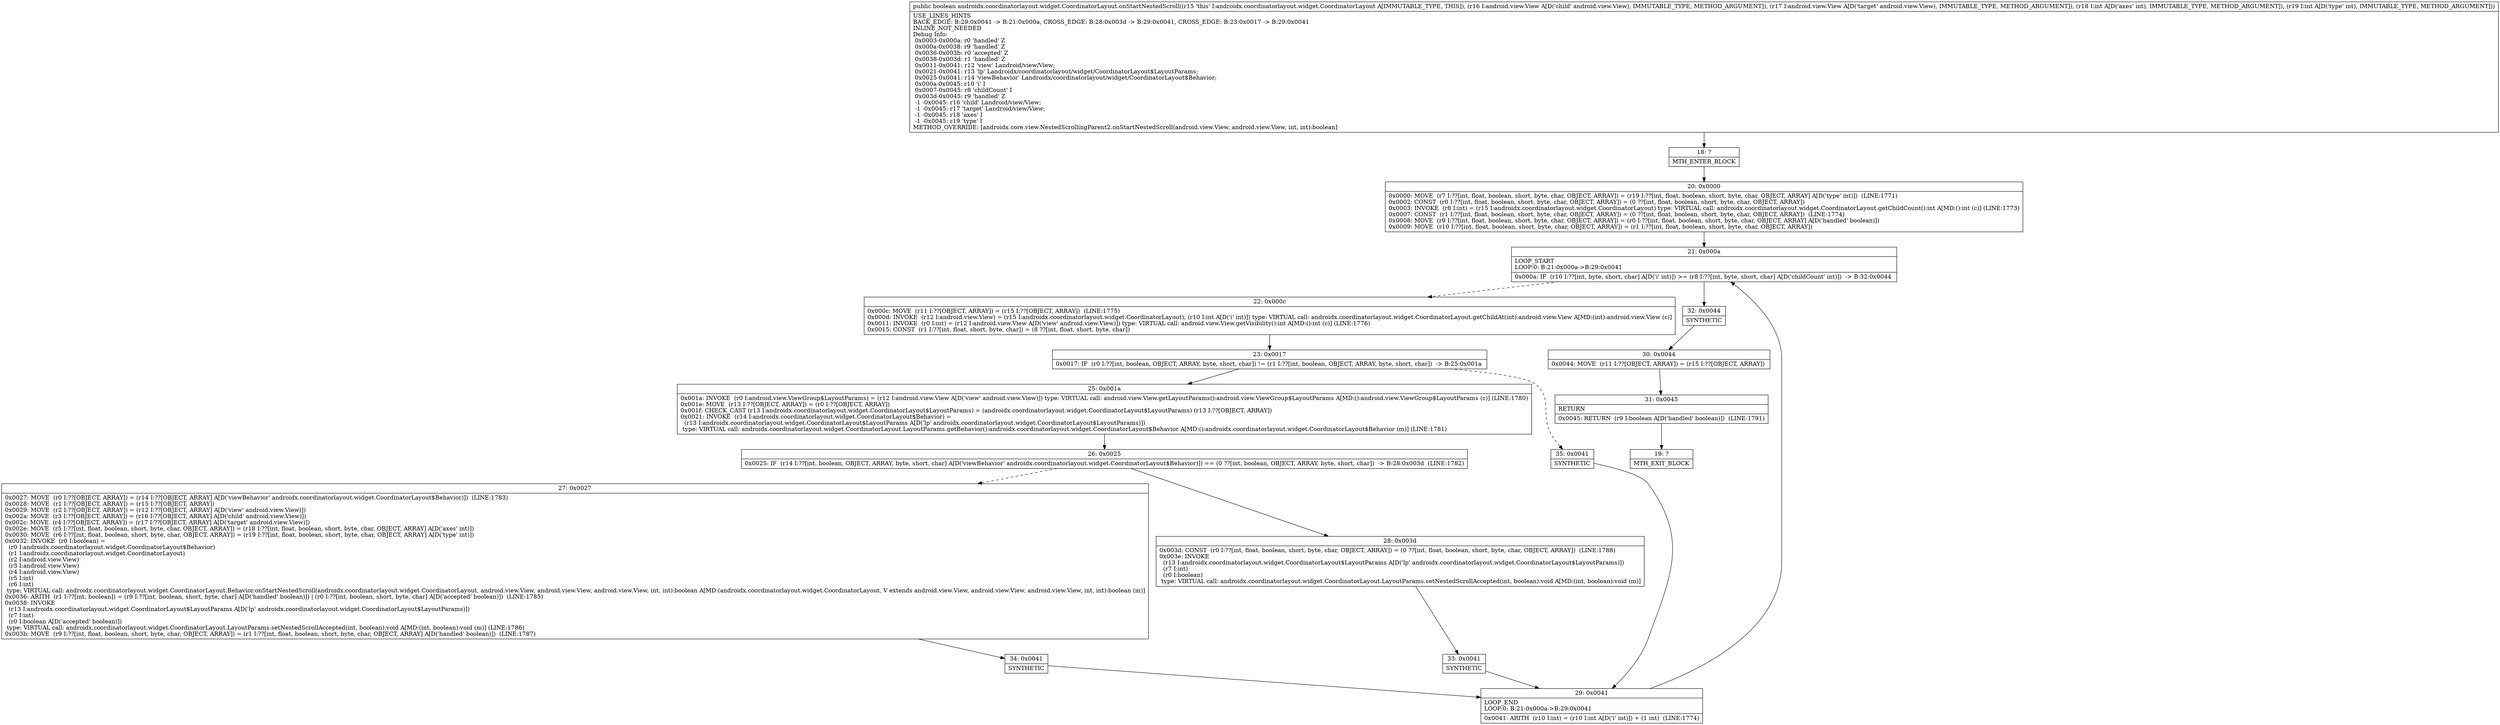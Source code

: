digraph "CFG forandroidx.coordinatorlayout.widget.CoordinatorLayout.onStartNestedScroll(Landroid\/view\/View;Landroid\/view\/View;II)Z" {
Node_18 [shape=record,label="{18\:\ ?|MTH_ENTER_BLOCK\l}"];
Node_20 [shape=record,label="{20\:\ 0x0000|0x0000: MOVE  (r7 I:??[int, float, boolean, short, byte, char, OBJECT, ARRAY]) = (r19 I:??[int, float, boolean, short, byte, char, OBJECT, ARRAY] A[D('type' int)])  (LINE:1771)\l0x0002: CONST  (r0 I:??[int, float, boolean, short, byte, char, OBJECT, ARRAY]) = (0 ??[int, float, boolean, short, byte, char, OBJECT, ARRAY]) \l0x0003: INVOKE  (r8 I:int) = (r15 I:androidx.coordinatorlayout.widget.CoordinatorLayout) type: VIRTUAL call: androidx.coordinatorlayout.widget.CoordinatorLayout.getChildCount():int A[MD:():int (c)] (LINE:1773)\l0x0007: CONST  (r1 I:??[int, float, boolean, short, byte, char, OBJECT, ARRAY]) = (0 ??[int, float, boolean, short, byte, char, OBJECT, ARRAY])  (LINE:1774)\l0x0008: MOVE  (r9 I:??[int, float, boolean, short, byte, char, OBJECT, ARRAY]) = (r0 I:??[int, float, boolean, short, byte, char, OBJECT, ARRAY] A[D('handled' boolean)]) \l0x0009: MOVE  (r10 I:??[int, float, boolean, short, byte, char, OBJECT, ARRAY]) = (r1 I:??[int, float, boolean, short, byte, char, OBJECT, ARRAY]) \l}"];
Node_21 [shape=record,label="{21\:\ 0x000a|LOOP_START\lLOOP:0: B:21:0x000a\-\>B:29:0x0041\l|0x000a: IF  (r10 I:??[int, byte, short, char] A[D('i' int)]) \>= (r8 I:??[int, byte, short, char] A[D('childCount' int)])  \-\> B:32:0x0044 \l}"];
Node_22 [shape=record,label="{22\:\ 0x000c|0x000c: MOVE  (r11 I:??[OBJECT, ARRAY]) = (r15 I:??[OBJECT, ARRAY])  (LINE:1775)\l0x000d: INVOKE  (r12 I:android.view.View) = (r15 I:androidx.coordinatorlayout.widget.CoordinatorLayout), (r10 I:int A[D('i' int)]) type: VIRTUAL call: androidx.coordinatorlayout.widget.CoordinatorLayout.getChildAt(int):android.view.View A[MD:(int):android.view.View (c)]\l0x0011: INVOKE  (r0 I:int) = (r12 I:android.view.View A[D('view' android.view.View)]) type: VIRTUAL call: android.view.View.getVisibility():int A[MD:():int (c)] (LINE:1776)\l0x0015: CONST  (r1 I:??[int, float, short, byte, char]) = (8 ??[int, float, short, byte, char]) \l}"];
Node_23 [shape=record,label="{23\:\ 0x0017|0x0017: IF  (r0 I:??[int, boolean, OBJECT, ARRAY, byte, short, char]) != (r1 I:??[int, boolean, OBJECT, ARRAY, byte, short, char])  \-\> B:25:0x001a \l}"];
Node_25 [shape=record,label="{25\:\ 0x001a|0x001a: INVOKE  (r0 I:android.view.ViewGroup$LayoutParams) = (r12 I:android.view.View A[D('view' android.view.View)]) type: VIRTUAL call: android.view.View.getLayoutParams():android.view.ViewGroup$LayoutParams A[MD:():android.view.ViewGroup$LayoutParams (c)] (LINE:1780)\l0x001e: MOVE  (r13 I:??[OBJECT, ARRAY]) = (r0 I:??[OBJECT, ARRAY]) \l0x001f: CHECK_CAST (r13 I:androidx.coordinatorlayout.widget.CoordinatorLayout$LayoutParams) = (androidx.coordinatorlayout.widget.CoordinatorLayout$LayoutParams) (r13 I:??[OBJECT, ARRAY]) \l0x0021: INVOKE  (r14 I:androidx.coordinatorlayout.widget.CoordinatorLayout$Behavior) = \l  (r13 I:androidx.coordinatorlayout.widget.CoordinatorLayout$LayoutParams A[D('lp' androidx.coordinatorlayout.widget.CoordinatorLayout$LayoutParams)])\l type: VIRTUAL call: androidx.coordinatorlayout.widget.CoordinatorLayout.LayoutParams.getBehavior():androidx.coordinatorlayout.widget.CoordinatorLayout$Behavior A[MD:():androidx.coordinatorlayout.widget.CoordinatorLayout$Behavior (m)] (LINE:1781)\l}"];
Node_26 [shape=record,label="{26\:\ 0x0025|0x0025: IF  (r14 I:??[int, boolean, OBJECT, ARRAY, byte, short, char] A[D('viewBehavior' androidx.coordinatorlayout.widget.CoordinatorLayout$Behavior)]) == (0 ??[int, boolean, OBJECT, ARRAY, byte, short, char])  \-\> B:28:0x003d  (LINE:1782)\l}"];
Node_27 [shape=record,label="{27\:\ 0x0027|0x0027: MOVE  (r0 I:??[OBJECT, ARRAY]) = (r14 I:??[OBJECT, ARRAY] A[D('viewBehavior' androidx.coordinatorlayout.widget.CoordinatorLayout$Behavior)])  (LINE:1783)\l0x0028: MOVE  (r1 I:??[OBJECT, ARRAY]) = (r15 I:??[OBJECT, ARRAY]) \l0x0029: MOVE  (r2 I:??[OBJECT, ARRAY]) = (r12 I:??[OBJECT, ARRAY] A[D('view' android.view.View)]) \l0x002a: MOVE  (r3 I:??[OBJECT, ARRAY]) = (r16 I:??[OBJECT, ARRAY] A[D('child' android.view.View)]) \l0x002c: MOVE  (r4 I:??[OBJECT, ARRAY]) = (r17 I:??[OBJECT, ARRAY] A[D('target' android.view.View)]) \l0x002e: MOVE  (r5 I:??[int, float, boolean, short, byte, char, OBJECT, ARRAY]) = (r18 I:??[int, float, boolean, short, byte, char, OBJECT, ARRAY] A[D('axes' int)]) \l0x0030: MOVE  (r6 I:??[int, float, boolean, short, byte, char, OBJECT, ARRAY]) = (r19 I:??[int, float, boolean, short, byte, char, OBJECT, ARRAY] A[D('type' int)]) \l0x0032: INVOKE  (r0 I:boolean) = \l  (r0 I:androidx.coordinatorlayout.widget.CoordinatorLayout$Behavior)\l  (r1 I:androidx.coordinatorlayout.widget.CoordinatorLayout)\l  (r2 I:android.view.View)\l  (r3 I:android.view.View)\l  (r4 I:android.view.View)\l  (r5 I:int)\l  (r6 I:int)\l type: VIRTUAL call: androidx.coordinatorlayout.widget.CoordinatorLayout.Behavior.onStartNestedScroll(androidx.coordinatorlayout.widget.CoordinatorLayout, android.view.View, android.view.View, android.view.View, int, int):boolean A[MD:(androidx.coordinatorlayout.widget.CoordinatorLayout, V extends android.view.View, android.view.View, android.view.View, int, int):boolean (m)]\l0x0036: ARITH  (r1 I:??[int, boolean]) = (r9 I:??[int, boolean, short, byte, char] A[D('handled' boolean)]) \| (r0 I:??[int, boolean, short, byte, char] A[D('accepted' boolean)])  (LINE:1785)\l0x0038: INVOKE  \l  (r13 I:androidx.coordinatorlayout.widget.CoordinatorLayout$LayoutParams A[D('lp' androidx.coordinatorlayout.widget.CoordinatorLayout$LayoutParams)])\l  (r7 I:int)\l  (r0 I:boolean A[D('accepted' boolean)])\l type: VIRTUAL call: androidx.coordinatorlayout.widget.CoordinatorLayout.LayoutParams.setNestedScrollAccepted(int, boolean):void A[MD:(int, boolean):void (m)] (LINE:1786)\l0x003b: MOVE  (r9 I:??[int, float, boolean, short, byte, char, OBJECT, ARRAY]) = (r1 I:??[int, float, boolean, short, byte, char, OBJECT, ARRAY] A[D('handled' boolean)])  (LINE:1787)\l}"];
Node_34 [shape=record,label="{34\:\ 0x0041|SYNTHETIC\l}"];
Node_29 [shape=record,label="{29\:\ 0x0041|LOOP_END\lLOOP:0: B:21:0x000a\-\>B:29:0x0041\l|0x0041: ARITH  (r10 I:int) = (r10 I:int A[D('i' int)]) + (1 int)  (LINE:1774)\l}"];
Node_28 [shape=record,label="{28\:\ 0x003d|0x003d: CONST  (r0 I:??[int, float, boolean, short, byte, char, OBJECT, ARRAY]) = (0 ??[int, float, boolean, short, byte, char, OBJECT, ARRAY])  (LINE:1788)\l0x003e: INVOKE  \l  (r13 I:androidx.coordinatorlayout.widget.CoordinatorLayout$LayoutParams A[D('lp' androidx.coordinatorlayout.widget.CoordinatorLayout$LayoutParams)])\l  (r7 I:int)\l  (r0 I:boolean)\l type: VIRTUAL call: androidx.coordinatorlayout.widget.CoordinatorLayout.LayoutParams.setNestedScrollAccepted(int, boolean):void A[MD:(int, boolean):void (m)]\l}"];
Node_33 [shape=record,label="{33\:\ 0x0041|SYNTHETIC\l}"];
Node_35 [shape=record,label="{35\:\ 0x0041|SYNTHETIC\l}"];
Node_32 [shape=record,label="{32\:\ 0x0044|SYNTHETIC\l}"];
Node_30 [shape=record,label="{30\:\ 0x0044|0x0044: MOVE  (r11 I:??[OBJECT, ARRAY]) = (r15 I:??[OBJECT, ARRAY]) \l}"];
Node_31 [shape=record,label="{31\:\ 0x0045|RETURN\l|0x0045: RETURN  (r9 I:boolean A[D('handled' boolean)])  (LINE:1791)\l}"];
Node_19 [shape=record,label="{19\:\ ?|MTH_EXIT_BLOCK\l}"];
MethodNode[shape=record,label="{public boolean androidx.coordinatorlayout.widget.CoordinatorLayout.onStartNestedScroll((r15 'this' I:androidx.coordinatorlayout.widget.CoordinatorLayout A[IMMUTABLE_TYPE, THIS]), (r16 I:android.view.View A[D('child' android.view.View), IMMUTABLE_TYPE, METHOD_ARGUMENT]), (r17 I:android.view.View A[D('target' android.view.View), IMMUTABLE_TYPE, METHOD_ARGUMENT]), (r18 I:int A[D('axes' int), IMMUTABLE_TYPE, METHOD_ARGUMENT]), (r19 I:int A[D('type' int), IMMUTABLE_TYPE, METHOD_ARGUMENT]))  | USE_LINES_HINTS\lBACK_EDGE: B:29:0x0041 \-\> B:21:0x000a, CROSS_EDGE: B:28:0x003d \-\> B:29:0x0041, CROSS_EDGE: B:23:0x0017 \-\> B:29:0x0041\lINLINE_NOT_NEEDED\lDebug Info:\l  0x0003\-0x000a: r0 'handled' Z\l  0x000a\-0x0038: r9 'handled' Z\l  0x0036\-0x003b: r0 'accepted' Z\l  0x0038\-0x003d: r1 'handled' Z\l  0x0011\-0x0041: r12 'view' Landroid\/view\/View;\l  0x0021\-0x0041: r13 'lp' Landroidx\/coordinatorlayout\/widget\/CoordinatorLayout$LayoutParams;\l  0x0025\-0x0041: r14 'viewBehavior' Landroidx\/coordinatorlayout\/widget\/CoordinatorLayout$Behavior;\l  0x000a\-0x0045: r10 'i' I\l  0x0007\-0x0045: r8 'childCount' I\l  0x003d\-0x0045: r9 'handled' Z\l  \-1 \-0x0045: r16 'child' Landroid\/view\/View;\l  \-1 \-0x0045: r17 'target' Landroid\/view\/View;\l  \-1 \-0x0045: r18 'axes' I\l  \-1 \-0x0045: r19 'type' I\lMETHOD_OVERRIDE: [androidx.core.view.NestedScrollingParent2.onStartNestedScroll(android.view.View, android.view.View, int, int):boolean]\l}"];
MethodNode -> Node_18;Node_18 -> Node_20;
Node_20 -> Node_21;
Node_21 -> Node_22[style=dashed];
Node_21 -> Node_32;
Node_22 -> Node_23;
Node_23 -> Node_25;
Node_23 -> Node_35[style=dashed];
Node_25 -> Node_26;
Node_26 -> Node_27[style=dashed];
Node_26 -> Node_28;
Node_27 -> Node_34;
Node_34 -> Node_29;
Node_29 -> Node_21;
Node_28 -> Node_33;
Node_33 -> Node_29;
Node_35 -> Node_29;
Node_32 -> Node_30;
Node_30 -> Node_31;
Node_31 -> Node_19;
}

